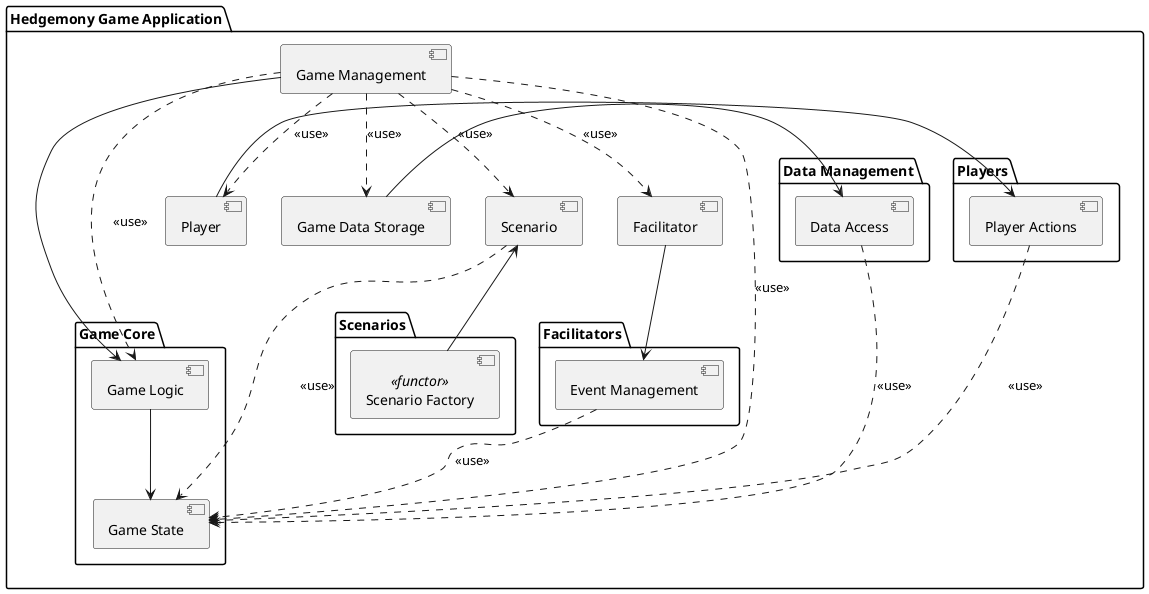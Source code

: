 @startuml development view

package "Hedgemony Game Application" {

    [Game Management] ..> [Scenario]: <<use>>
    [Game Management] ..> [Player]: <<use>>
    [Game Management] ..> [Facilitator]: <<use>>
    [Game Management] ..> [Game Data Storage]: <<use>>

    package "Game Core" {
        [Game Management] 
        [Game Logic]
        [Game State]

        [Game Management] -right-> [Game Logic]
        [Game Logic] -down-> [Game State]
    }

    package "Scenarios" {
        [Scenario] 
        [Scenario Factory] <<functor>>
        
        [Scenario Factory] -up-> [Scenario]
    }

    package "Players" {
        [Player]
        [Player Actions]
        
        [Player] -right-> [Player Actions]
    }

    package "Facilitators" {
        [Facilitator]
        [Event Management]
        
        [Facilitator] -down-> [Event Management]
    }

    package "Data Management" {
        [Game Data Storage]
        [Data Access]
        
        [Game Data Storage] -left-> [Data Access]
    }
}

[Game Management] ..> [Game Logic]: <<use>>
[Game Management] ..> [Game State]: <<use>>
[Scenario] ..> [Game State]: <<use>>
[Player Actions] ..> [Game State]: <<use>>
[Event Management] ..> [Game State]: <<use>>
[Data Access] ..> [Game State]: <<use>>

@enduml
